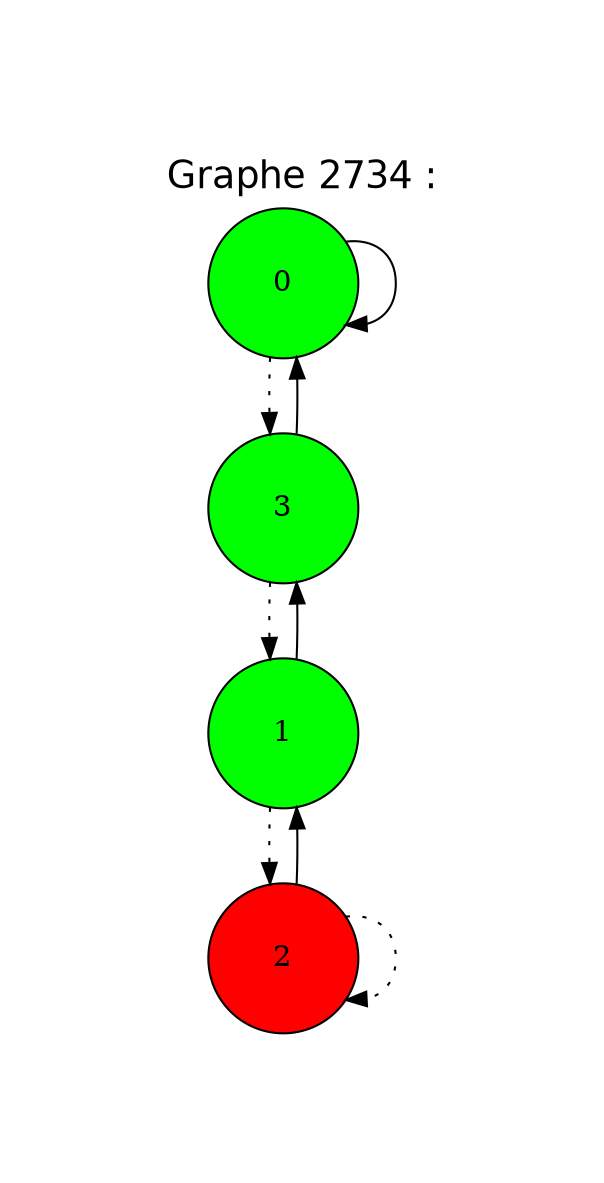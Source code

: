 digraph graph2734 {
center=true;
pad=1;
graph [label="Graphe 2734 :\n", labelloc=t; labeljust=center, fontname=Helvetica, fontsize=18];
node [color=black, shape="ellipse", style="filled", width=1, height=1, fillcolor=green] 0;
node [color=black, shape="ellipse", style="filled", width=1, height=1, fillcolor=green] 1;
node [color=black, shape="ellipse", style="filled", width=1, height=1, fillcolor=red] 2;
node [color=black, shape="ellipse", style="filled", width=1, height=1, fillcolor=green] 3;
0 -> 0;
2 -> 2[style=dotted];
0 -> 3[style=dotted];
1 -> 2[style=dotted];
1 -> 3;
2 -> 1;
3 -> 0;
3 -> 1[style=dotted];
}

digraph graph4643 {
center=true;
pad=1;
graph [label="Graphe 4643 :\n", labelloc=t; labeljust=center, fontname=Helvetica, fontsize=18];
node [color=black, shape="ellipse", style="filled", width=1, height=1, fillcolor=green] 0;
node [color=black, shape="ellipse", style="filled", width=1, height=1, fillcolor=red] 1;
node [color=black, shape="ellipse", style="filled", width=1, height=1, fillcolor=green] 2;
node [color=black, shape="ellipse", style="filled", width=1, height=1, fillcolor=green] 3;
0 -> 0;
1 -> 1[style=dotted];
0 -> 3[style=dotted];
1 -> 2;
2 -> 1[style=dotted];
2 -> 3;
3 -> 0;
3 -> 2[style=dotted];
}

digraph graph4803 {
center=true;
pad=1;
graph [label="Graphe 4803 :\n", labelloc=t; labeljust=center, fontname=Helvetica, fontsize=18];
node [color=black, shape="ellipse", style="filled", width=1, height=1, fillcolor=green] 0;
node [color=black, shape="ellipse", style="filled", width=1, height=1, fillcolor=green] 1;
node [color=black, shape="ellipse", style="filled", width=1, height=1, fillcolor=red] 2;
node [color=black, shape="ellipse", style="filled", width=1, height=1, fillcolor=green] 3;
1 -> 1;
2 -> 2[style=dotted];
0 -> 1;
0 -> 3[style=dotted];
1 -> 0[style=dotted];
2 -> 3;
3 -> 0;
3 -> 2[style=dotted];
}

digraph graph7623 {
center=true;
pad=1;
graph [label="Graphe 7623 :\n", labelloc=t; labeljust=center, fontname=Helvetica, fontsize=18];
node [color=black, shape="ellipse", style="filled", width=1, height=1, fillcolor=green] 0;
node [color=black, shape="ellipse", style="filled", width=1, height=1, fillcolor=green] 1;
node [color=black, shape="ellipse", style="filled", width=1, height=1, fillcolor=green] 2;
node [color=black, shape="ellipse", style="filled", width=1, height=1, fillcolor=red] 3;
1 -> 1;
3 -> 3[style=dotted];
0 -> 1;
0 -> 2[style=dotted];
1 -> 0[style=dotted];
2 -> 0;
2 -> 3[style=dotted];
3 -> 2;
}

